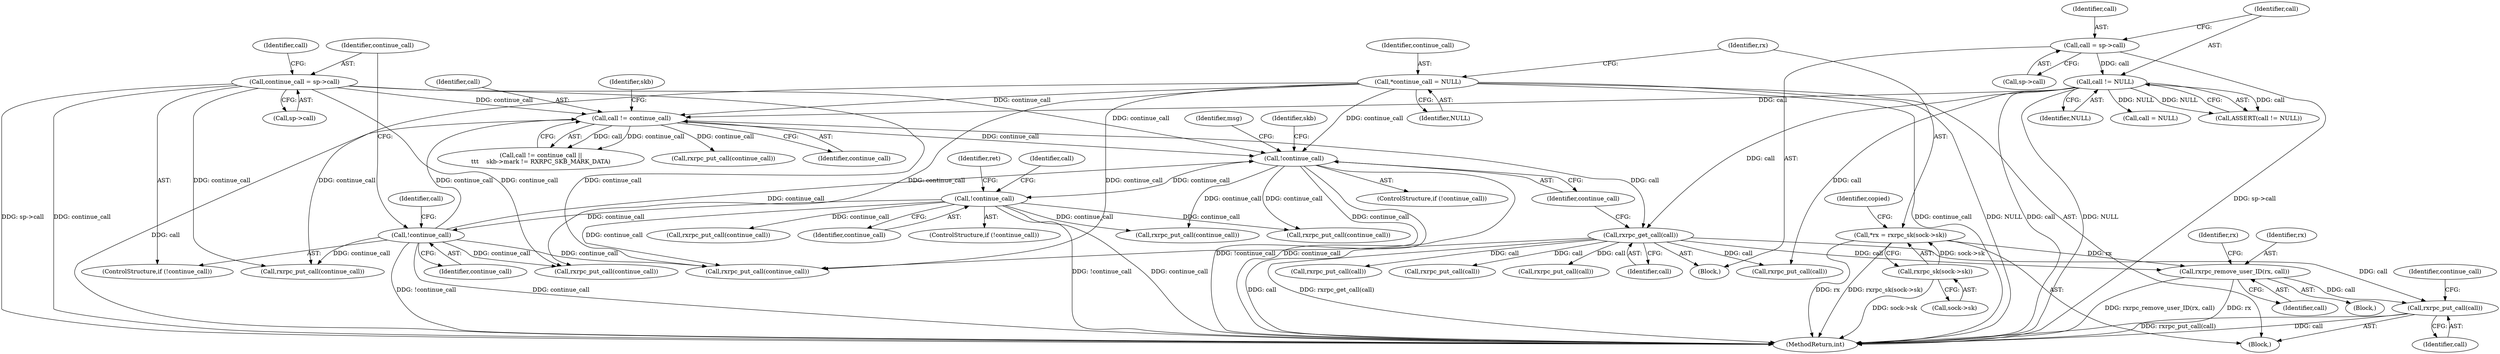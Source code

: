 digraph "0_linux_f3d3342602f8bcbf37d7c46641cb9bca7618eb1c_29@API" {
"1000921" [label="(Call,rxrpc_remove_user_ID(rx, call))"];
"1000133" [label="(Call,*rx = rxrpc_sk(sock->sk))"];
"1000135" [label="(Call,rxrpc_sk(sock->sk))"];
"1000395" [label="(Call,rxrpc_get_call(call))"];
"1000374" [label="(Call,call != continue_call)"];
"1000321" [label="(Call,call != NULL)"];
"1000315" [label="(Call,call = sp->call)"];
"1000129" [label="(Call,*continue_call = NULL)"];
"1000650" [label="(Call,continue_call = sp->call)"];
"1000648" [label="(Call,!continue_call)"];
"1000468" [label="(Call,!continue_call)"];
"1000398" [label="(Call,!continue_call)"];
"1000929" [label="(Call,rxrpc_put_call(call))"];
"1000197" [label="(Block,)"];
"1000316" [label="(Identifier,call)"];
"1000397" [label="(ControlStructure,if (!continue_call))"];
"1000122" [label="(Block,)"];
"1000648" [label="(Call,!continue_call)"];
"1000323" [label="(Identifier,NULL)"];
"1000715" [label="(Call,rxrpc_put_call(continue_call))"];
"1000948" [label="(Call,rxrpc_put_call(call))"];
"1000373" [label="(Call,call != continue_call ||\n\t\t\t    skb->mark != RXRPC_SKB_MARK_DATA)"];
"1000395" [label="(Call,rxrpc_get_call(call))"];
"1000933" [label="(Call,rxrpc_put_call(continue_call))"];
"1000952" [label="(Call,rxrpc_put_call(continue_call))"];
"1000403" [label="(Identifier,msg)"];
"1000321" [label="(Call,call != NULL)"];
"1000388" [label="(Call,rxrpc_put_call(continue_call))"];
"1000658" [label="(Call,call = NULL)"];
"1000322" [label="(Identifier,call)"];
"1000375" [label="(Identifier,call)"];
"1000659" [label="(Identifier,call)"];
"1000932" [label="(Identifier,continue_call)"];
"1000647" [label="(ControlStructure,if (!continue_call))"];
"1000147" [label="(Identifier,copied)"];
"1000496" [label="(Identifier,call)"];
"1000929" [label="(Call,rxrpc_put_call(call))"];
"1000398" [label="(Call,!continue_call)"];
"1000649" [label="(Identifier,continue_call)"];
"1000969" [label="(Call,rxrpc_put_call(continue_call))"];
"1000921" [label="(Call,rxrpc_remove_user_ID(rx, call))"];
"1000133" [label="(Call,*rx = rxrpc_sk(sock->sk))"];
"1000224" [label="(Call,rxrpc_put_call(continue_call))"];
"1000468" [label="(Call,!continue_call)"];
"1000657" [label="(Identifier,call)"];
"1000315" [label="(Call,call = sp->call)"];
"1000980" [label="(Call,rxrpc_put_call(call))"];
"1000379" [label="(Identifier,skb)"];
"1000904" [label="(Block,)"];
"1000131" [label="(Identifier,NULL)"];
"1000136" [label="(Call,sock->sk)"];
"1000656" [label="(Call,rxrpc_put_call(call))"];
"1000374" [label="(Call,call != continue_call)"];
"1000651" [label="(Identifier,continue_call)"];
"1000652" [label="(Call,sp->call)"];
"1000376" [label="(Identifier,continue_call)"];
"1000927" [label="(Identifier,rx)"];
"1000650" [label="(Call,continue_call = sp->call)"];
"1000469" [label="(Identifier,continue_call)"];
"1000129" [label="(Call,*continue_call = NULL)"];
"1000396" [label="(Identifier,call)"];
"1000449" [label="(Identifier,skb)"];
"1000467" [label="(ControlStructure,if (!continue_call))"];
"1001001" [label="(Call,rxrpc_put_call(continue_call))"];
"1000923" [label="(Identifier,call)"];
"1000130" [label="(Identifier,continue_call)"];
"1000930" [label="(Identifier,call)"];
"1000135" [label="(Call,rxrpc_sk(sock->sk))"];
"1000134" [label="(Identifier,rx)"];
"1000472" [label="(Identifier,ret)"];
"1000922" [label="(Identifier,rx)"];
"1000399" [label="(Identifier,continue_call)"];
"1000317" [label="(Call,sp->call)"];
"1000320" [label="(Call,ASSERT(call != NULL))"];
"1000711" [label="(Call,rxrpc_put_call(call))"];
"1001014" [label="(MethodReturn,int)"];
"1000921" -> "1000904"  [label="AST: "];
"1000921" -> "1000923"  [label="CFG: "];
"1000922" -> "1000921"  [label="AST: "];
"1000923" -> "1000921"  [label="AST: "];
"1000927" -> "1000921"  [label="CFG: "];
"1000921" -> "1001014"  [label="DDG: rxrpc_remove_user_ID(rx, call)"];
"1000921" -> "1001014"  [label="DDG: rx"];
"1000133" -> "1000921"  [label="DDG: rx"];
"1000395" -> "1000921"  [label="DDG: call"];
"1000921" -> "1000929"  [label="DDG: call"];
"1000133" -> "1000122"  [label="AST: "];
"1000133" -> "1000135"  [label="CFG: "];
"1000134" -> "1000133"  [label="AST: "];
"1000135" -> "1000133"  [label="AST: "];
"1000147" -> "1000133"  [label="CFG: "];
"1000133" -> "1001014"  [label="DDG: rx"];
"1000133" -> "1001014"  [label="DDG: rxrpc_sk(sock->sk)"];
"1000135" -> "1000133"  [label="DDG: sock->sk"];
"1000135" -> "1000136"  [label="CFG: "];
"1000136" -> "1000135"  [label="AST: "];
"1000135" -> "1001014"  [label="DDG: sock->sk"];
"1000395" -> "1000197"  [label="AST: "];
"1000395" -> "1000396"  [label="CFG: "];
"1000396" -> "1000395"  [label="AST: "];
"1000399" -> "1000395"  [label="CFG: "];
"1000395" -> "1001014"  [label="DDG: call"];
"1000395" -> "1001014"  [label="DDG: rxrpc_get_call(call)"];
"1000374" -> "1000395"  [label="DDG: call"];
"1000321" -> "1000395"  [label="DDG: call"];
"1000395" -> "1000656"  [label="DDG: call"];
"1000395" -> "1000711"  [label="DDG: call"];
"1000395" -> "1000929"  [label="DDG: call"];
"1000395" -> "1000948"  [label="DDG: call"];
"1000395" -> "1000980"  [label="DDG: call"];
"1000374" -> "1000373"  [label="AST: "];
"1000374" -> "1000376"  [label="CFG: "];
"1000375" -> "1000374"  [label="AST: "];
"1000376" -> "1000374"  [label="AST: "];
"1000379" -> "1000374"  [label="CFG: "];
"1000373" -> "1000374"  [label="CFG: "];
"1000374" -> "1001014"  [label="DDG: call"];
"1000374" -> "1000373"  [label="DDG: call"];
"1000374" -> "1000373"  [label="DDG: continue_call"];
"1000321" -> "1000374"  [label="DDG: call"];
"1000129" -> "1000374"  [label="DDG: continue_call"];
"1000650" -> "1000374"  [label="DDG: continue_call"];
"1000648" -> "1000374"  [label="DDG: continue_call"];
"1000374" -> "1000388"  [label="DDG: continue_call"];
"1000374" -> "1000398"  [label="DDG: continue_call"];
"1000321" -> "1000320"  [label="AST: "];
"1000321" -> "1000323"  [label="CFG: "];
"1000322" -> "1000321"  [label="AST: "];
"1000323" -> "1000321"  [label="AST: "];
"1000320" -> "1000321"  [label="CFG: "];
"1000321" -> "1001014"  [label="DDG: call"];
"1000321" -> "1001014"  [label="DDG: NULL"];
"1000321" -> "1000320"  [label="DDG: call"];
"1000321" -> "1000320"  [label="DDG: NULL"];
"1000315" -> "1000321"  [label="DDG: call"];
"1000321" -> "1000658"  [label="DDG: NULL"];
"1000321" -> "1000711"  [label="DDG: call"];
"1000315" -> "1000197"  [label="AST: "];
"1000315" -> "1000317"  [label="CFG: "];
"1000316" -> "1000315"  [label="AST: "];
"1000317" -> "1000315"  [label="AST: "];
"1000322" -> "1000315"  [label="CFG: "];
"1000315" -> "1001014"  [label="DDG: sp->call"];
"1000129" -> "1000122"  [label="AST: "];
"1000129" -> "1000131"  [label="CFG: "];
"1000130" -> "1000129"  [label="AST: "];
"1000131" -> "1000129"  [label="AST: "];
"1000134" -> "1000129"  [label="CFG: "];
"1000129" -> "1001014"  [label="DDG: continue_call"];
"1000129" -> "1001014"  [label="DDG: NULL"];
"1000129" -> "1000224"  [label="DDG: continue_call"];
"1000129" -> "1000398"  [label="DDG: continue_call"];
"1000129" -> "1000715"  [label="DDG: continue_call"];
"1000129" -> "1001001"  [label="DDG: continue_call"];
"1000650" -> "1000647"  [label="AST: "];
"1000650" -> "1000652"  [label="CFG: "];
"1000651" -> "1000650"  [label="AST: "];
"1000652" -> "1000650"  [label="AST: "];
"1000659" -> "1000650"  [label="CFG: "];
"1000650" -> "1001014"  [label="DDG: continue_call"];
"1000650" -> "1001014"  [label="DDG: sp->call"];
"1000650" -> "1000224"  [label="DDG: continue_call"];
"1000650" -> "1000398"  [label="DDG: continue_call"];
"1000650" -> "1000715"  [label="DDG: continue_call"];
"1000650" -> "1001001"  [label="DDG: continue_call"];
"1000648" -> "1000647"  [label="AST: "];
"1000648" -> "1000649"  [label="CFG: "];
"1000649" -> "1000648"  [label="AST: "];
"1000651" -> "1000648"  [label="CFG: "];
"1000657" -> "1000648"  [label="CFG: "];
"1000648" -> "1001014"  [label="DDG: !continue_call"];
"1000648" -> "1001014"  [label="DDG: continue_call"];
"1000648" -> "1000224"  [label="DDG: continue_call"];
"1000648" -> "1000398"  [label="DDG: continue_call"];
"1000468" -> "1000648"  [label="DDG: continue_call"];
"1000648" -> "1000715"  [label="DDG: continue_call"];
"1000648" -> "1001001"  [label="DDG: continue_call"];
"1000468" -> "1000467"  [label="AST: "];
"1000468" -> "1000469"  [label="CFG: "];
"1000469" -> "1000468"  [label="AST: "];
"1000472" -> "1000468"  [label="CFG: "];
"1000496" -> "1000468"  [label="CFG: "];
"1000468" -> "1001014"  [label="DDG: !continue_call"];
"1000468" -> "1001014"  [label="DDG: continue_call"];
"1000398" -> "1000468"  [label="DDG: continue_call"];
"1000468" -> "1000715"  [label="DDG: continue_call"];
"1000468" -> "1000933"  [label="DDG: continue_call"];
"1000468" -> "1000952"  [label="DDG: continue_call"];
"1000468" -> "1000969"  [label="DDG: continue_call"];
"1000398" -> "1000397"  [label="AST: "];
"1000398" -> "1000399"  [label="CFG: "];
"1000399" -> "1000398"  [label="AST: "];
"1000403" -> "1000398"  [label="CFG: "];
"1000449" -> "1000398"  [label="CFG: "];
"1000398" -> "1001014"  [label="DDG: !continue_call"];
"1000398" -> "1001014"  [label="DDG: continue_call"];
"1000398" -> "1000715"  [label="DDG: continue_call"];
"1000398" -> "1000933"  [label="DDG: continue_call"];
"1000398" -> "1000952"  [label="DDG: continue_call"];
"1000929" -> "1000122"  [label="AST: "];
"1000929" -> "1000930"  [label="CFG: "];
"1000930" -> "1000929"  [label="AST: "];
"1000932" -> "1000929"  [label="CFG: "];
"1000929" -> "1001014"  [label="DDG: rxrpc_put_call(call)"];
"1000929" -> "1001014"  [label="DDG: call"];
}
